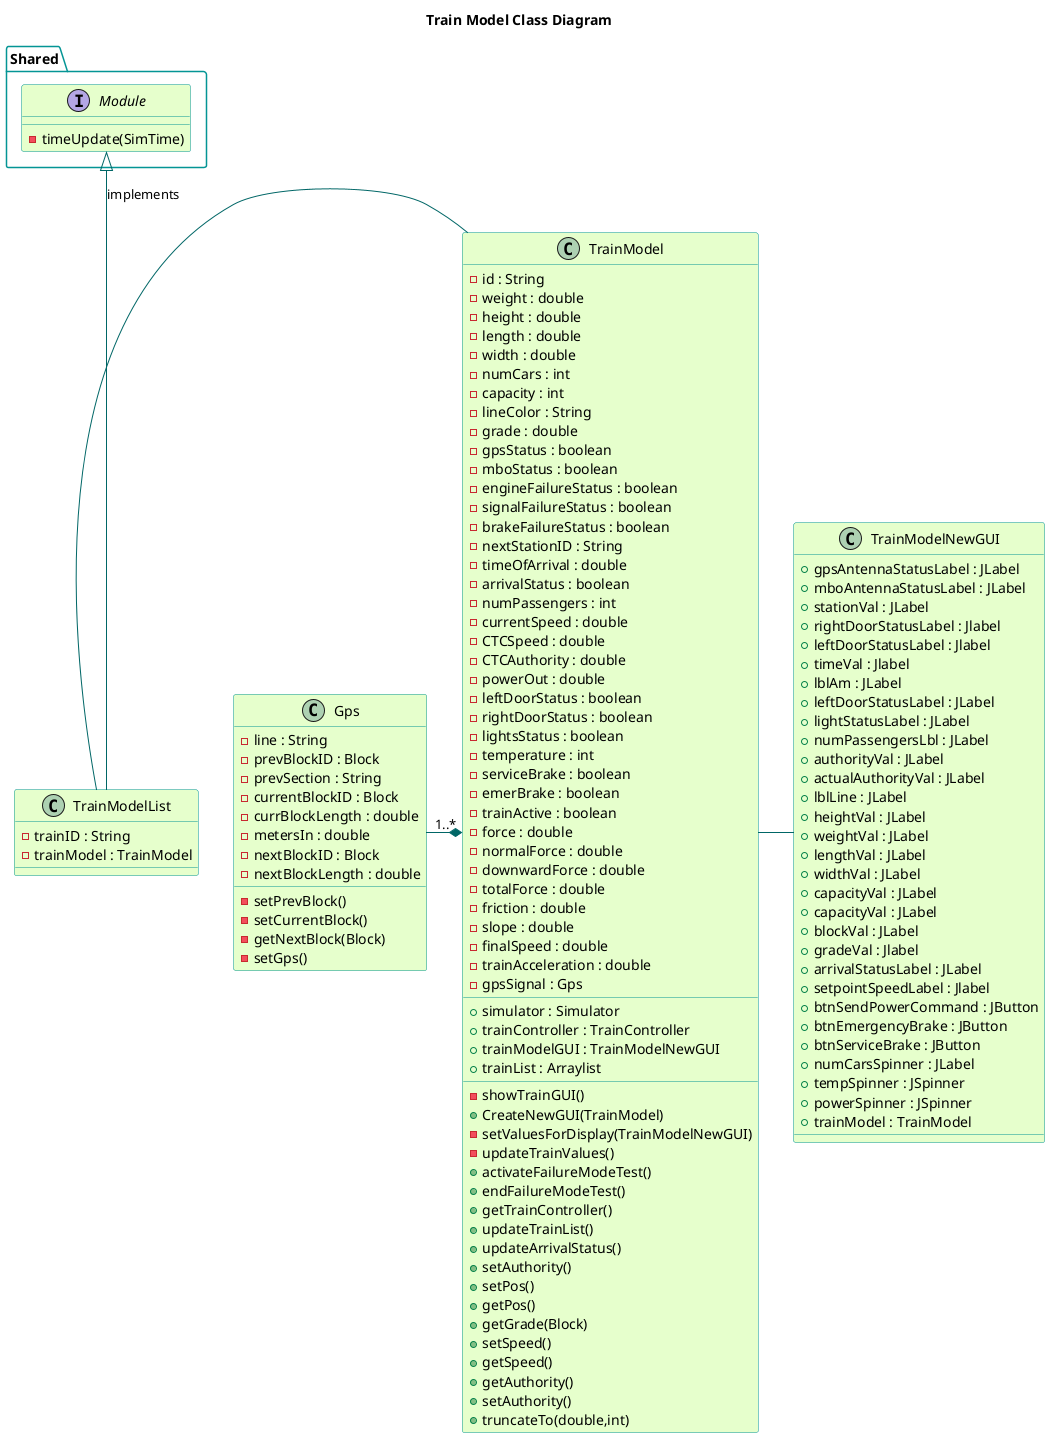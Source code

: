 @startuml

title Train Model Class Diagram
'skinparam backgroundColor transparent'
skinparam classBackgroundColor #e6ffcc
skinparam classBorderColor 	#049595
skinparam packageBorderCOlor  #049595
skinparam arrowColor #006666

package "Shared"{
    interface Module{
        -timeUpdate(SimTime)
    }
}

class TrainModelList {
    -trainID : String
    -trainModel : TrainModel
}

class TrainModel {
    -id : String
    -weight : double
    -height : double
    -length : double
    -width : double
    -numCars : int
    -capacity : int
    -lineColor : String
    -grade : double
    -gpsStatus : boolean
    -mboStatus : boolean
    -engineFailureStatus : boolean
    -signalFailureStatus : boolean
    -brakeFailureStatus : boolean
    -nextStationID : String
    -timeOfArrival : double
    -arrivalStatus : boolean
    -numPassengers : int
    -currentSpeed : double
    -CTCSpeed : double
    -CTCAuthority : double
    -powerOut : double
    -leftDoorStatus : boolean
    -rightDoorStatus : boolean
    -lightsStatus : boolean
    -temperature : int
    -serviceBrake : boolean
    -emerBrake : boolean
    -trainActive : boolean
    -force : double
    -normalForce : double
    -downwardForce : double
    -totalForce : double
    -friction : double
    -slope : double
    -finalSpeed : double
    -trainAcceleration : double
    -gpsSignal : Gps
    __
    +simulator : Simulator
    +trainController : TrainController
    +trainModelGUI : TrainModelNewGUI
    +trainList : Arraylist
    __
    -showTrainGUI()
    +CreateNewGUI(TrainModel)
    -setValuesForDisplay(TrainModelNewGUI)
    -updateTrainValues()
    +activateFailureModeTest()
    +endFailureModeTest()
    +getTrainController()
    +updateTrainList()
    +updateArrivalStatus()
    +setAuthority()
    +setPos()
    +getPos()
    +getGrade(Block)
    +setSpeed()
    +getSpeed()
    +getAuthority()
    +setAuthority()
    +truncateTo(double‚int)
}

class Gps{
    -line : String
    -prevBlockID : Block
    -prevSection : String
    -currentBlockID : Block
    -currBlockLength : double
    -metersIn : double
    -nextBlockID : Block
    -nextBlockLength : double
    __
    -setPrevBlock()
    -setCurrentBlock()
    -getNextBlock(Block)
    -setGps()
}

class TrainModelNewGUI{
    +gpsAntennaStatusLabel : JLabel
    +mboAntennaStatusLabel : JLabel
    +stationVal : JLabel
    +rightDoorStatusLabel : Jlabel
    +leftDoorStatusLabel : Jlabel
    +timeVal : Jlabel
    +lblAm : JLabel
    +leftDoorStatusLabel : JLabel
    +lightStatusLabel : JLabel
    +numPassengersLbl : JLabel
    +authorityVal : JLabel
    +actualAuthorityVal : JLabel
    +lblLine : JLabel
    +heightVal : JLabel
    +weightVal : JLabel
    +lengthVal : JLabel
    +widthVal : JLabel
    +capacityVal : JLabel
    +capacityVal : JLabel
    +blockVal : JLabel
    +gradeVal : Jlabel
    +arrivalStatusLabel : JLabel
    +setpointSpeedLabel : Jlabel
    +btnSendPowerCommand : JButton
    +btnEmergencyBrake : JButton
    +btnServiceBrake : JButton
    +numCarsSpinner : JLabel
    +tempSpinner : JSpinner
    +powerSpinner : JSpinner
    +trainModel : TrainModel
}

Module <|-- TrainModelList : implements
TrainModelList - TrainModel
TrainModel - TrainModelNewGUI
Gps "1..*"-* TrainModel

@enduml